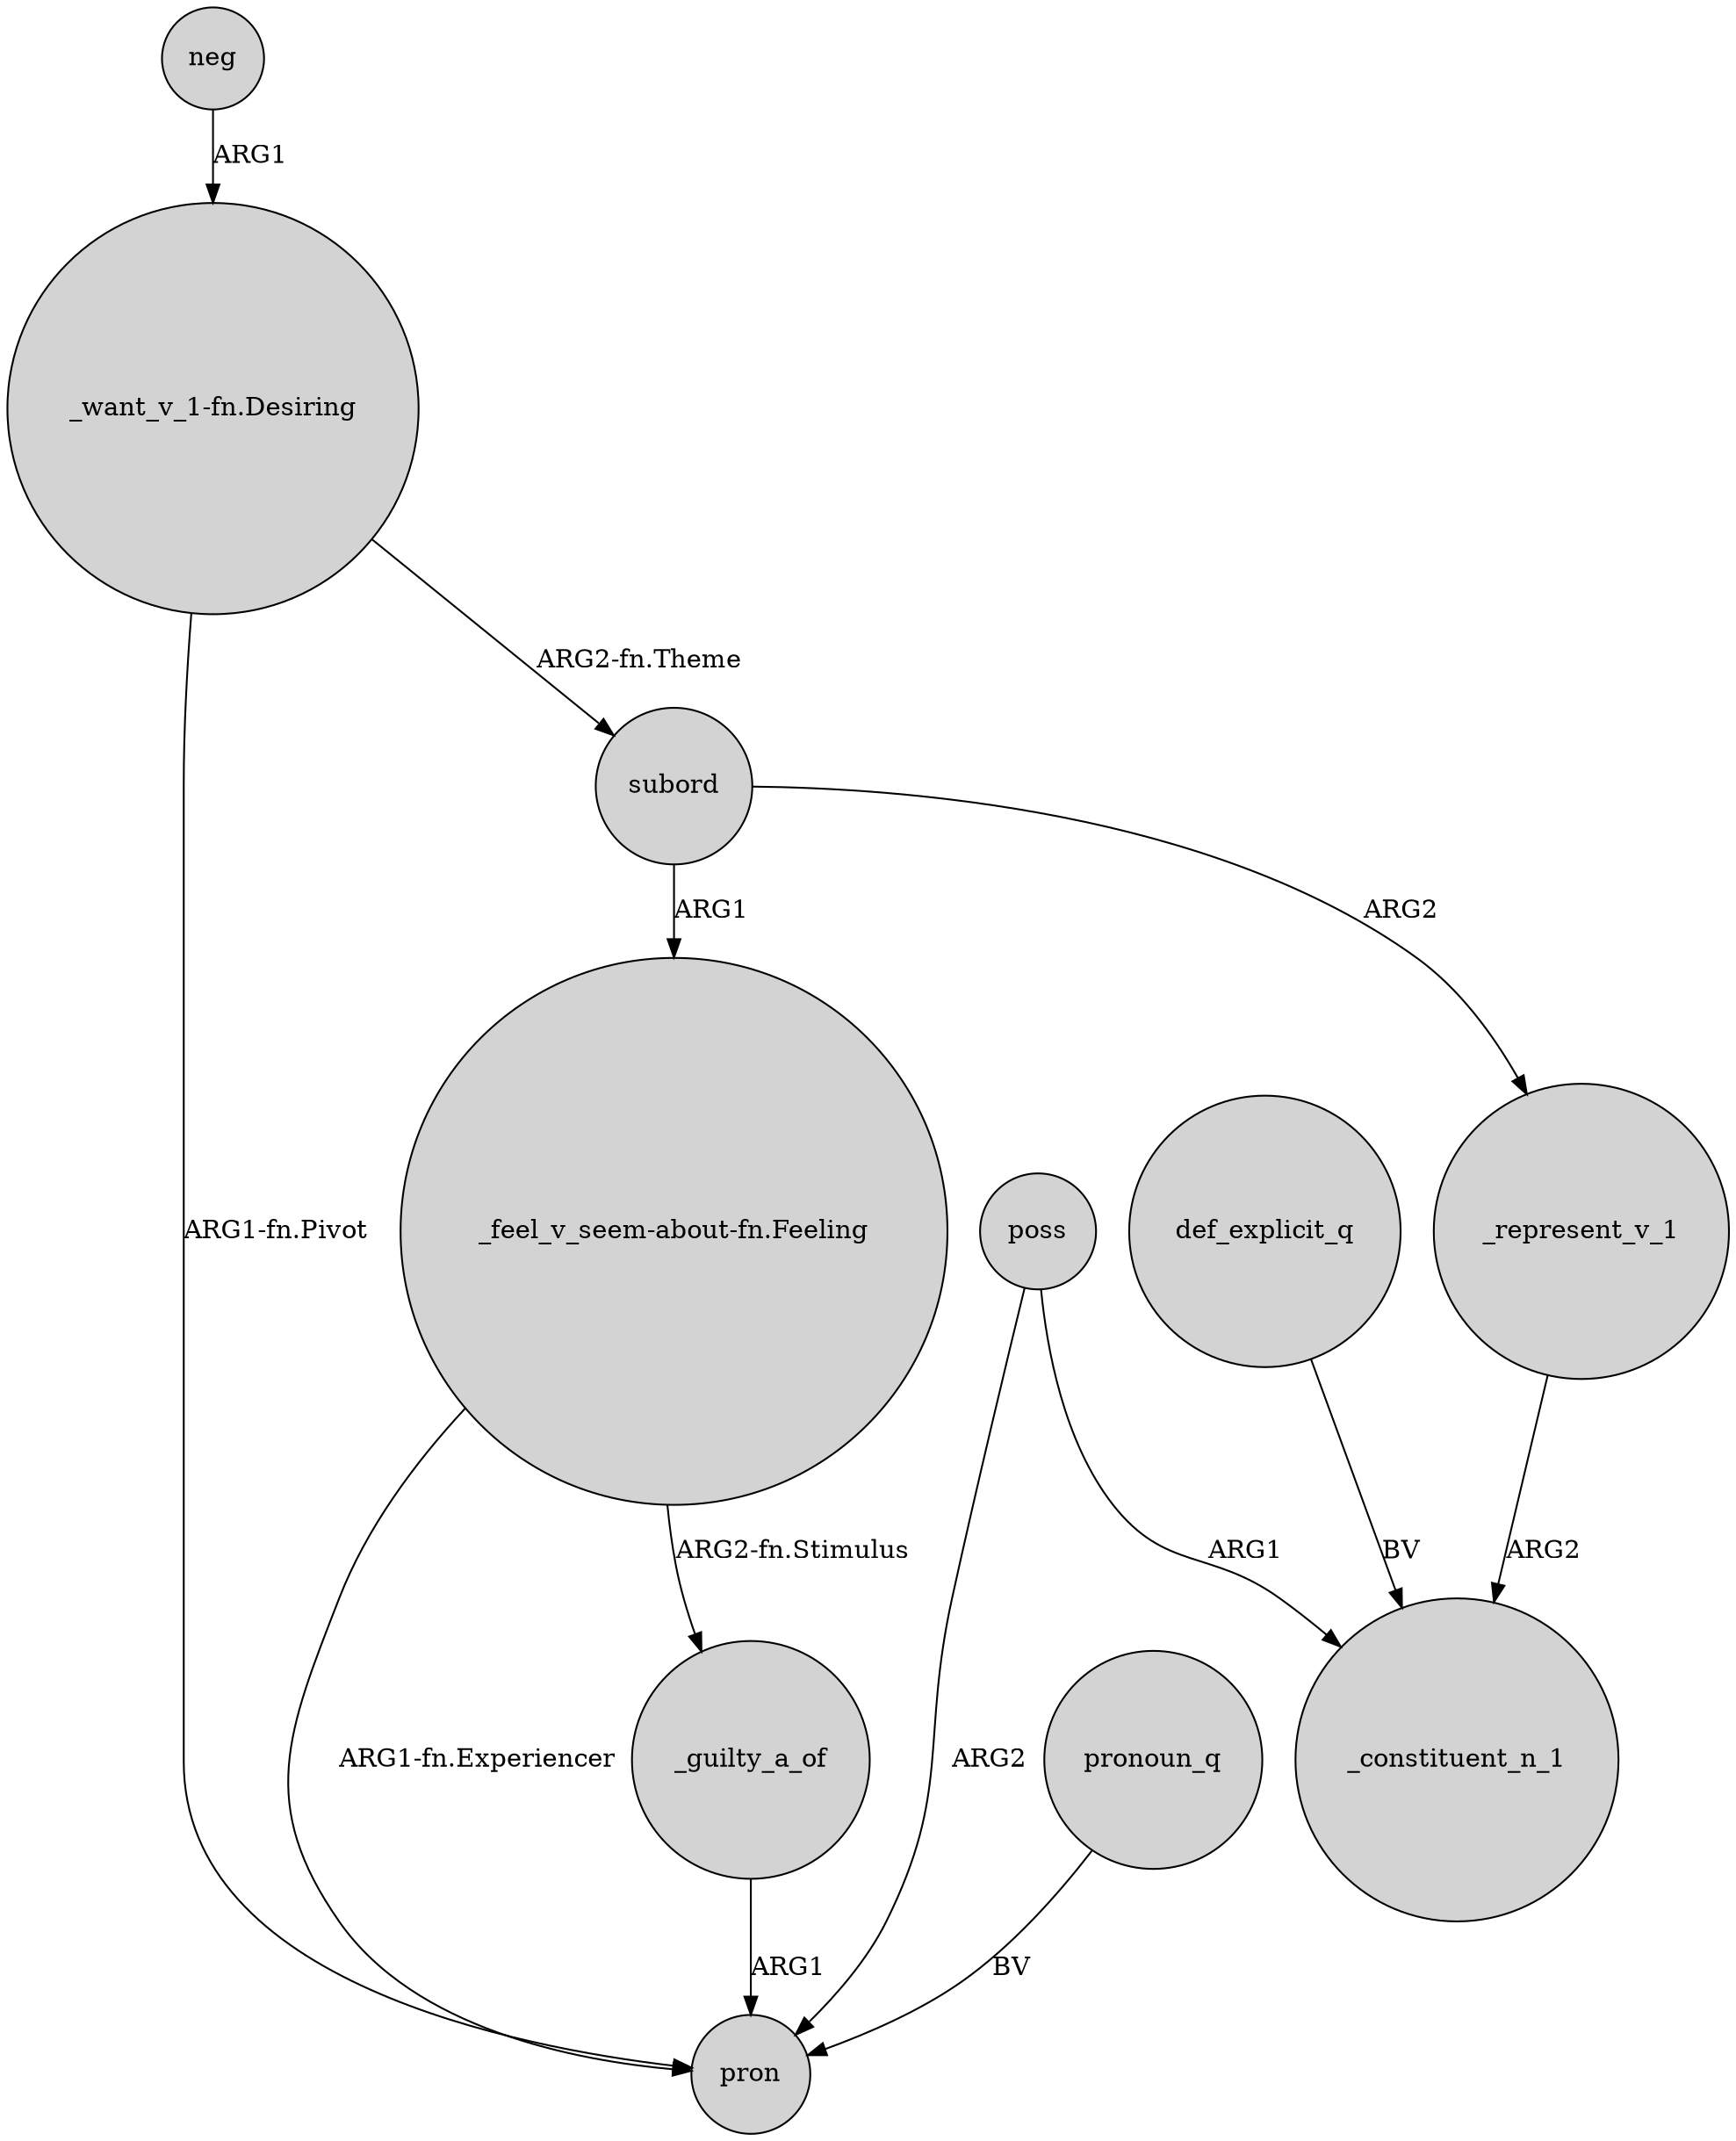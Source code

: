 digraph {
	node [shape=circle style=filled]
	"_want_v_1-fn.Desiring" -> pron [label="ARG1-fn.Pivot"]
	def_explicit_q -> _constituent_n_1 [label=BV]
	"_feel_v_seem-about-fn.Feeling" -> _guilty_a_of [label="ARG2-fn.Stimulus"]
	_represent_v_1 -> _constituent_n_1 [label=ARG2]
	poss -> _constituent_n_1 [label=ARG1]
	poss -> pron [label=ARG2]
	"_feel_v_seem-about-fn.Feeling" -> pron [label="ARG1-fn.Experiencer"]
	subord -> "_feel_v_seem-about-fn.Feeling" [label=ARG1]
	neg -> "_want_v_1-fn.Desiring" [label=ARG1]
	subord -> _represent_v_1 [label=ARG2]
	"_want_v_1-fn.Desiring" -> subord [label="ARG2-fn.Theme"]
	_guilty_a_of -> pron [label=ARG1]
	pronoun_q -> pron [label=BV]
}
